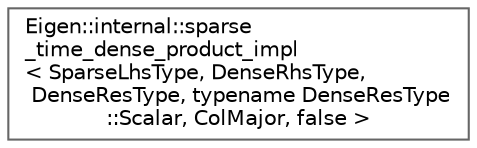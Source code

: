 digraph "Graphical Class Hierarchy"
{
 // LATEX_PDF_SIZE
  bgcolor="transparent";
  edge [fontname=Helvetica,fontsize=10,labelfontname=Helvetica,labelfontsize=10];
  node [fontname=Helvetica,fontsize=10,shape=box,height=0.2,width=0.4];
  rankdir="LR";
  Node0 [id="Node000000",label="Eigen::internal::sparse\l_time_dense_product_impl\l\< SparseLhsType, DenseRhsType,\l DenseResType, typename DenseResType\l::Scalar, ColMajor, false \>",height=0.2,width=0.4,color="grey40", fillcolor="white", style="filled",URL="$structEigen_1_1internal_1_1sparse__time__dense__product__impl_3_01SparseLhsType_00_01DenseRhsTyp173fa659c7e29b3400f6df61969f50d2.html",tooltip=" "];
}

